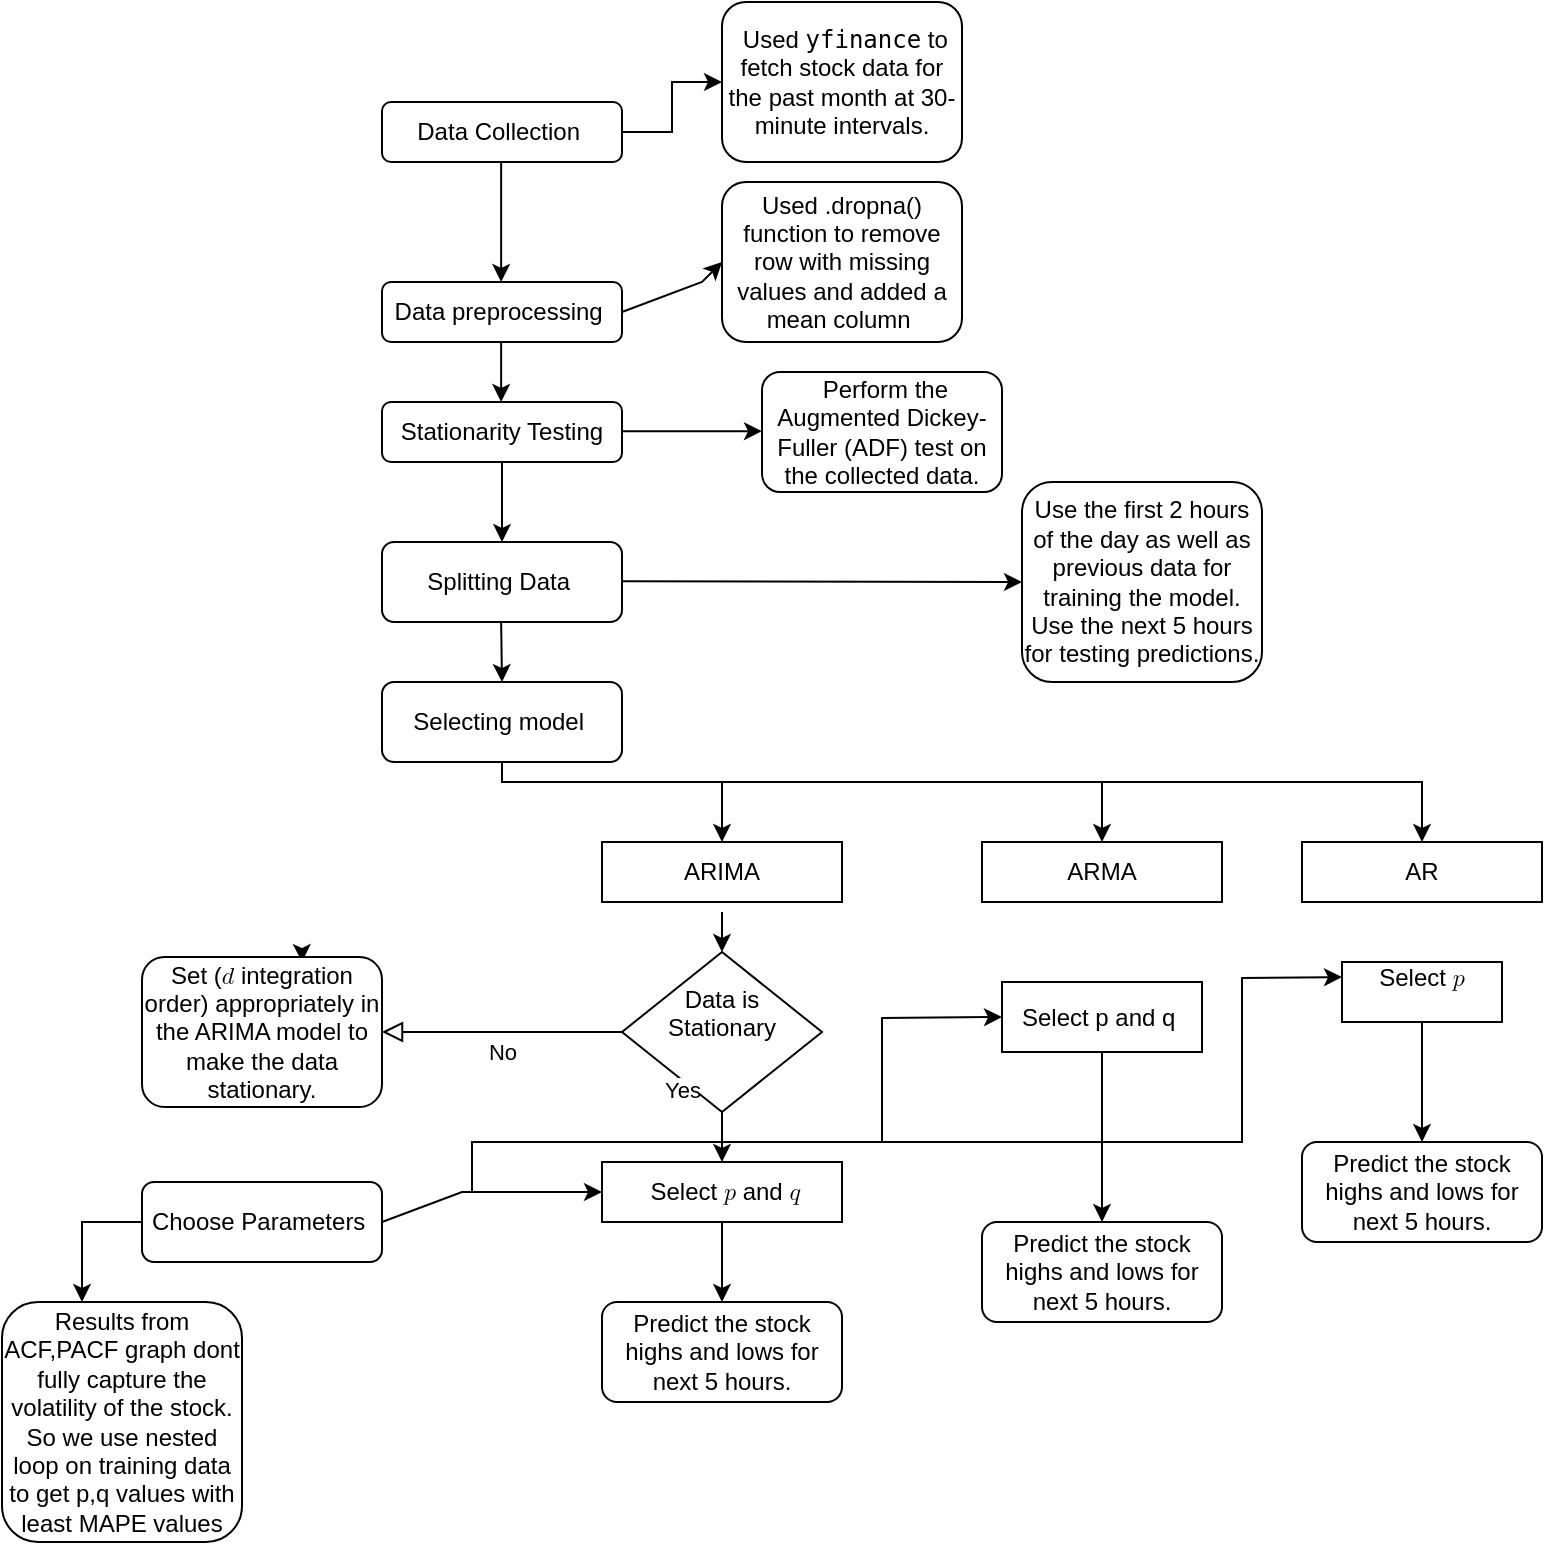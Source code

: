 <mxfile version="24.9.0">
  <diagram id="C5RBs43oDa-KdzZeNtuy" name="Page-1">
    <mxGraphModel dx="1932" dy="586" grid="1" gridSize="10" guides="1" tooltips="1" connect="1" arrows="1" fold="1" page="1" pageScale="1" pageWidth="827" pageHeight="1169" math="0" shadow="0">
      <root>
        <mxCell id="WIyWlLk6GJQsqaUBKTNV-0" />
        <mxCell id="WIyWlLk6GJQsqaUBKTNV-1" parent="WIyWlLk6GJQsqaUBKTNV-0" />
        <mxCell id="pkie72DDF1pU2QYnYePx-54" value="Predict the stock highs and lows for next 5 hours." style="rounded=1;whiteSpace=wrap;html=1;" vertex="1" parent="WIyWlLk6GJQsqaUBKTNV-1">
          <mxGeometry x="270" y="680" width="120" height="50" as="geometry" />
        </mxCell>
        <mxCell id="pkie72DDF1pU2QYnYePx-1" value="" style="edgeStyle=orthogonalEdgeStyle;rounded=0;orthogonalLoop=1;jettySize=auto;html=1;" edge="1" parent="WIyWlLk6GJQsqaUBKTNV-1" source="WIyWlLk6GJQsqaUBKTNV-3" target="pkie72DDF1pU2QYnYePx-2">
          <mxGeometry relative="1" as="geometry">
            <mxPoint x="380" y="100" as="targetPoint" />
          </mxGeometry>
        </mxCell>
        <mxCell id="WIyWlLk6GJQsqaUBKTNV-3" value="Data Collection&amp;nbsp;" style="rounded=1;whiteSpace=wrap;html=1;fontSize=12;glass=0;strokeWidth=1;shadow=0;" parent="WIyWlLk6GJQsqaUBKTNV-1" vertex="1">
          <mxGeometry x="160" y="80" width="120" height="30" as="geometry" />
        </mxCell>
        <mxCell id="WIyWlLk6GJQsqaUBKTNV-5" value="No" style="edgeStyle=orthogonalEdgeStyle;rounded=0;html=1;jettySize=auto;orthogonalLoop=1;fontSize=11;endArrow=block;endFill=0;endSize=8;strokeWidth=1;shadow=0;labelBackgroundColor=none;" parent="WIyWlLk6GJQsqaUBKTNV-1" source="WIyWlLk6GJQsqaUBKTNV-6" target="WIyWlLk6GJQsqaUBKTNV-7" edge="1">
          <mxGeometry y="10" relative="1" as="geometry">
            <mxPoint as="offset" />
          </mxGeometry>
        </mxCell>
        <mxCell id="WIyWlLk6GJQsqaUBKTNV-6" value="Data is Stationary&lt;div&gt;&lt;br&gt;&lt;/div&gt;" style="rhombus;whiteSpace=wrap;html=1;shadow=0;fontFamily=Helvetica;fontSize=12;align=center;strokeWidth=1;spacing=6;spacingTop=-4;" parent="WIyWlLk6GJQsqaUBKTNV-1" vertex="1">
          <mxGeometry x="280" y="505" width="100" height="80" as="geometry" />
        </mxCell>
        <mxCell id="pkie72DDF1pU2QYnYePx-17" style="edgeStyle=orthogonalEdgeStyle;rounded=0;orthogonalLoop=1;jettySize=auto;html=1;" edge="1" parent="WIyWlLk6GJQsqaUBKTNV-1">
          <mxGeometry relative="1" as="geometry">
            <mxPoint x="380.043" y="180" as="targetPoint" />
            <mxPoint x="380" y="180" as="sourcePoint" />
          </mxGeometry>
        </mxCell>
        <mxCell id="pkie72DDF1pU2QYnYePx-38" style="edgeStyle=orthogonalEdgeStyle;rounded=0;orthogonalLoop=1;jettySize=auto;html=1;exitX=0.5;exitY=0;exitDx=0;exitDy=0;" edge="1" parent="WIyWlLk6GJQsqaUBKTNV-1" source="WIyWlLk6GJQsqaUBKTNV-7">
          <mxGeometry relative="1" as="geometry">
            <mxPoint x="120.043" y="510" as="targetPoint" />
          </mxGeometry>
        </mxCell>
        <mxCell id="WIyWlLk6GJQsqaUBKTNV-7" value="Set (&lt;span class=&quot;katex&quot;&gt;&lt;span class=&quot;katex-mathml&quot;&gt;&lt;math xmlns=&quot;http://www.w3.org/1998/Math/MathML&quot;&gt;&lt;mrow&gt;&lt;mi&gt;d&lt;/mi&gt;&lt;/mrow&gt;d&lt;/math&gt;&lt;/span&gt;&lt;/span&gt;&amp;nbsp;integration order) appropriately in the ARIMA model to make the data stationary." style="rounded=1;whiteSpace=wrap;html=1;fontSize=12;glass=0;strokeWidth=1;shadow=0;" parent="WIyWlLk6GJQsqaUBKTNV-1" vertex="1">
          <mxGeometry x="40" y="507.5" width="120" height="75" as="geometry" />
        </mxCell>
        <mxCell id="WIyWlLk6GJQsqaUBKTNV-12" value="Choose Parameters&amp;nbsp;" style="rounded=1;whiteSpace=wrap;html=1;fontSize=12;glass=0;strokeWidth=1;shadow=0;" parent="WIyWlLk6GJQsqaUBKTNV-1" vertex="1">
          <mxGeometry x="40" y="620" width="120" height="40" as="geometry" />
        </mxCell>
        <mxCell id="pkie72DDF1pU2QYnYePx-2" value="&amp;nbsp;Used&amp;nbsp;&lt;code&gt;yfinance&lt;/code&gt; to fetch stock data for the past month at 30-minute intervals." style="rounded=1;whiteSpace=wrap;html=1;" vertex="1" parent="WIyWlLk6GJQsqaUBKTNV-1">
          <mxGeometry x="330" y="30" width="120" height="80" as="geometry" />
        </mxCell>
        <mxCell id="pkie72DDF1pU2QYnYePx-3" value="Used .dropna() function to remove row with missing values and added a mean column&amp;nbsp;" style="rounded=1;whiteSpace=wrap;html=1;" vertex="1" parent="WIyWlLk6GJQsqaUBKTNV-1">
          <mxGeometry x="330" y="120" width="120" height="80" as="geometry" />
        </mxCell>
        <mxCell id="pkie72DDF1pU2QYnYePx-4" value="Stationarity Testing" style="rounded=1;whiteSpace=wrap;html=1;" vertex="1" parent="WIyWlLk6GJQsqaUBKTNV-1">
          <mxGeometry x="160" y="230" width="120" height="30" as="geometry" />
        </mxCell>
        <mxCell id="pkie72DDF1pU2QYnYePx-7" value="&amp;nbsp;Perform the Augmented Dickey-Fuller (ADF) test on the collected data." style="rounded=1;whiteSpace=wrap;html=1;" vertex="1" parent="WIyWlLk6GJQsqaUBKTNV-1">
          <mxGeometry x="350" y="215" width="120" height="60" as="geometry" />
        </mxCell>
        <mxCell id="pkie72DDF1pU2QYnYePx-8" value="Use the first 2 hours of the day as well as previous data for training the model. Use the next 5 hours for testing predictions." style="rounded=1;whiteSpace=wrap;html=1;" vertex="1" parent="WIyWlLk6GJQsqaUBKTNV-1">
          <mxGeometry x="480" y="270" width="120" height="100" as="geometry" />
        </mxCell>
        <mxCell id="pkie72DDF1pU2QYnYePx-12" value="Splitting Data&amp;nbsp;" style="rounded=1;whiteSpace=wrap;html=1;" vertex="1" parent="WIyWlLk6GJQsqaUBKTNV-1">
          <mxGeometry x="160" y="300" width="120" height="40" as="geometry" />
        </mxCell>
        <mxCell id="pkie72DDF1pU2QYnYePx-13" value="Selecting model&amp;nbsp;" style="rounded=1;whiteSpace=wrap;html=1;" vertex="1" parent="WIyWlLk6GJQsqaUBKTNV-1">
          <mxGeometry x="160" y="370" width="120" height="40" as="geometry" />
        </mxCell>
        <mxCell id="pkie72DDF1pU2QYnYePx-14" value="ARMA" style="rounded=0;whiteSpace=wrap;html=1;" vertex="1" parent="WIyWlLk6GJQsqaUBKTNV-1">
          <mxGeometry x="460" y="450" width="120" height="30" as="geometry" />
        </mxCell>
        <mxCell id="pkie72DDF1pU2QYnYePx-15" value="AR" style="rounded=0;whiteSpace=wrap;html=1;" vertex="1" parent="WIyWlLk6GJQsqaUBKTNV-1">
          <mxGeometry x="620" y="450" width="120" height="30" as="geometry" />
        </mxCell>
        <mxCell id="pkie72DDF1pU2QYnYePx-16" value="ARIMA" style="rounded=0;whiteSpace=wrap;html=1;" vertex="1" parent="WIyWlLk6GJQsqaUBKTNV-1">
          <mxGeometry x="270" y="450" width="120" height="30" as="geometry" />
        </mxCell>
        <mxCell id="pkie72DDF1pU2QYnYePx-19" value="Select &lt;span class=&quot;katex&quot;&gt;&lt;span class=&quot;katex-mathml&quot;&gt;&lt;math xmlns=&quot;http://www.w3.org/1998/Math/MathML&quot;&gt;&lt;mrow&gt;&lt;mi&gt;p&lt;/mi&gt;&lt;/mrow&gt;p&lt;/math&gt;&lt;/span&gt;&lt;br&gt;&lt;/span&gt;&lt;div&gt;&lt;span class=&quot;katex&quot;&gt;&lt;br&gt;&lt;/span&gt;&lt;/div&gt;" style="rounded=0;whiteSpace=wrap;html=1;" vertex="1" parent="WIyWlLk6GJQsqaUBKTNV-1">
          <mxGeometry x="640" y="510" width="80" height="30" as="geometry" />
        </mxCell>
        <mxCell id="pkie72DDF1pU2QYnYePx-20" value="&amp;nbsp;Select &lt;span class=&quot;katex&quot;&gt;&lt;span class=&quot;katex-mathml&quot;&gt;&lt;math xmlns=&quot;http://www.w3.org/1998/Math/MathML&quot;&gt;&lt;mrow&gt;&lt;mi&gt;p&lt;/mi&gt;&lt;/mrow&gt;p&lt;/math&gt;&lt;/span&gt;&lt;/span&gt;&amp;nbsp;and &lt;span class=&quot;katex&quot;&gt;&lt;span class=&quot;katex-mathml&quot;&gt;&lt;math xmlns=&quot;http://www.w3.org/1998/Math/MathML&quot;&gt;&lt;mrow&gt;&lt;mi&gt;q&lt;/mi&gt;&lt;/mrow&gt;q&lt;/math&gt;&lt;/span&gt;&lt;br&gt;&lt;/span&gt;" style="rounded=0;whiteSpace=wrap;html=1;" vertex="1" parent="WIyWlLk6GJQsqaUBKTNV-1">
          <mxGeometry x="270" y="610" width="120" height="30" as="geometry" />
        </mxCell>
        <mxCell id="pkie72DDF1pU2QYnYePx-21" value="Select p and q&amp;nbsp;" style="rounded=0;whiteSpace=wrap;html=1;" vertex="1" parent="WIyWlLk6GJQsqaUBKTNV-1">
          <mxGeometry x="470" y="520" width="100" height="35" as="geometry" />
        </mxCell>
        <mxCell id="pkie72DDF1pU2QYnYePx-22" value="" style="endArrow=classic;html=1;rounded=0;" edge="1" parent="WIyWlLk6GJQsqaUBKTNV-1">
          <mxGeometry width="50" height="50" relative="1" as="geometry">
            <mxPoint x="219.57" y="110" as="sourcePoint" />
            <mxPoint x="219.57" y="170" as="targetPoint" />
          </mxGeometry>
        </mxCell>
        <mxCell id="pkie72DDF1pU2QYnYePx-23" value="Data preprocessing&amp;nbsp;" style="rounded=1;whiteSpace=wrap;html=1;" vertex="1" parent="WIyWlLk6GJQsqaUBKTNV-1">
          <mxGeometry x="160" y="170" width="120" height="30" as="geometry" />
        </mxCell>
        <mxCell id="pkie72DDF1pU2QYnYePx-25" value="" style="endArrow=classic;html=1;rounded=0;" edge="1" parent="WIyWlLk6GJQsqaUBKTNV-1">
          <mxGeometry width="50" height="50" relative="1" as="geometry">
            <mxPoint x="280" y="185" as="sourcePoint" />
            <mxPoint x="330" y="160" as="targetPoint" />
            <Array as="points">
              <mxPoint x="320" y="170" />
            </Array>
          </mxGeometry>
        </mxCell>
        <mxCell id="pkie72DDF1pU2QYnYePx-26" value="" style="endArrow=classic;html=1;rounded=0;" edge="1" parent="WIyWlLk6GJQsqaUBKTNV-1">
          <mxGeometry width="50" height="50" relative="1" as="geometry">
            <mxPoint x="219.57" y="200" as="sourcePoint" />
            <mxPoint x="219.57" y="230" as="targetPoint" />
            <Array as="points">
              <mxPoint x="219.57" y="200" />
            </Array>
          </mxGeometry>
        </mxCell>
        <mxCell id="pkie72DDF1pU2QYnYePx-27" value="" style="endArrow=classic;html=1;rounded=0;" edge="1" parent="WIyWlLk6GJQsqaUBKTNV-1">
          <mxGeometry width="50" height="50" relative="1" as="geometry">
            <mxPoint x="280" y="244.57" as="sourcePoint" />
            <mxPoint x="350" y="244.57" as="targetPoint" />
          </mxGeometry>
        </mxCell>
        <mxCell id="pkie72DDF1pU2QYnYePx-29" value="" style="endArrow=classic;html=1;rounded=0;exitX=0.5;exitY=1;exitDx=0;exitDy=0;" edge="1" parent="WIyWlLk6GJQsqaUBKTNV-1" source="pkie72DDF1pU2QYnYePx-4">
          <mxGeometry width="50" height="50" relative="1" as="geometry">
            <mxPoint x="200" y="290" as="sourcePoint" />
            <mxPoint x="220" y="300" as="targetPoint" />
          </mxGeometry>
        </mxCell>
        <mxCell id="pkie72DDF1pU2QYnYePx-31" value="" style="endArrow=classic;html=1;rounded=0;entryX=0;entryY=0.5;entryDx=0;entryDy=0;" edge="1" parent="WIyWlLk6GJQsqaUBKTNV-1" target="pkie72DDF1pU2QYnYePx-8">
          <mxGeometry width="50" height="50" relative="1" as="geometry">
            <mxPoint x="280" y="319.57" as="sourcePoint" />
            <mxPoint x="480" y="310" as="targetPoint" />
          </mxGeometry>
        </mxCell>
        <mxCell id="pkie72DDF1pU2QYnYePx-32" value="" style="endArrow=classic;html=1;rounded=0;" edge="1" parent="WIyWlLk6GJQsqaUBKTNV-1">
          <mxGeometry width="50" height="50" relative="1" as="geometry">
            <mxPoint x="219.57" y="340" as="sourcePoint" />
            <mxPoint x="220" y="370" as="targetPoint" />
          </mxGeometry>
        </mxCell>
        <mxCell id="pkie72DDF1pU2QYnYePx-33" value="" style="endArrow=classic;html=1;rounded=0;exitX=0.5;exitY=1;exitDx=0;exitDy=0;" edge="1" parent="WIyWlLk6GJQsqaUBKTNV-1" source="pkie72DDF1pU2QYnYePx-13">
          <mxGeometry width="50" height="50" relative="1" as="geometry">
            <mxPoint x="350" y="480" as="sourcePoint" />
            <mxPoint x="330" y="450" as="targetPoint" />
            <Array as="points">
              <mxPoint x="220" y="420" />
              <mxPoint x="330" y="420" />
            </Array>
          </mxGeometry>
        </mxCell>
        <mxCell id="pkie72DDF1pU2QYnYePx-34" value="" style="endArrow=classic;html=1;rounded=0;" edge="1" parent="WIyWlLk6GJQsqaUBKTNV-1">
          <mxGeometry width="50" height="50" relative="1" as="geometry">
            <mxPoint x="330" y="420" as="sourcePoint" />
            <mxPoint x="520" y="450" as="targetPoint" />
            <Array as="points">
              <mxPoint x="520" y="420" />
            </Array>
          </mxGeometry>
        </mxCell>
        <mxCell id="pkie72DDF1pU2QYnYePx-35" value="" style="endArrow=classic;html=1;rounded=0;entryX=0.5;entryY=0;entryDx=0;entryDy=0;" edge="1" parent="WIyWlLk6GJQsqaUBKTNV-1" target="pkie72DDF1pU2QYnYePx-15">
          <mxGeometry width="50" height="50" relative="1" as="geometry">
            <mxPoint x="520" y="420" as="sourcePoint" />
            <mxPoint x="680" y="440" as="targetPoint" />
            <Array as="points">
              <mxPoint x="680" y="420" />
            </Array>
          </mxGeometry>
        </mxCell>
        <mxCell id="pkie72DDF1pU2QYnYePx-37" value="" style="endArrow=classic;html=1;rounded=0;" edge="1" parent="WIyWlLk6GJQsqaUBKTNV-1">
          <mxGeometry width="50" height="50" relative="1" as="geometry">
            <mxPoint x="330" y="485" as="sourcePoint" />
            <mxPoint x="330" y="505" as="targetPoint" />
          </mxGeometry>
        </mxCell>
        <mxCell id="pkie72DDF1pU2QYnYePx-41" value="" style="endArrow=classic;html=1;rounded=0;exitX=0.5;exitY=1;exitDx=0;exitDy=0;" edge="1" parent="WIyWlLk6GJQsqaUBKTNV-1" source="WIyWlLk6GJQsqaUBKTNV-6">
          <mxGeometry width="50" height="50" relative="1" as="geometry">
            <mxPoint x="350" y="600" as="sourcePoint" />
            <mxPoint x="330" y="610" as="targetPoint" />
          </mxGeometry>
        </mxCell>
        <mxCell id="pkie72DDF1pU2QYnYePx-42" value="" style="endArrow=classic;html=1;rounded=0;" edge="1" parent="WIyWlLk6GJQsqaUBKTNV-1">
          <mxGeometry width="50" height="50" relative="1" as="geometry">
            <mxPoint x="160" y="640" as="sourcePoint" />
            <mxPoint x="270" y="625" as="targetPoint" />
            <Array as="points">
              <mxPoint x="200" y="625" />
            </Array>
          </mxGeometry>
        </mxCell>
        <mxCell id="pkie72DDF1pU2QYnYePx-44" value="Yes&lt;div&gt;&lt;br&gt;&lt;/div&gt;" style="edgeLabel;html=1;align=center;verticalAlign=middle;resizable=0;points=[];" vertex="1" connectable="0" parent="pkie72DDF1pU2QYnYePx-42">
          <mxGeometry x="-0.164" y="2" relative="1" as="geometry">
            <mxPoint x="105" y="-42" as="offset" />
          </mxGeometry>
        </mxCell>
        <mxCell id="pkie72DDF1pU2QYnYePx-46" value="" style="endArrow=classic;html=1;rounded=0;entryX=0;entryY=0.5;entryDx=0;entryDy=0;" edge="1" parent="WIyWlLk6GJQsqaUBKTNV-1" target="pkie72DDF1pU2QYnYePx-21">
          <mxGeometry width="50" height="50" relative="1" as="geometry">
            <mxPoint x="205" y="625" as="sourcePoint" />
            <mxPoint x="410" y="540" as="targetPoint" />
            <Array as="points">
              <mxPoint x="205" y="600" />
              <mxPoint x="410" y="600" />
              <mxPoint x="410" y="538" />
            </Array>
          </mxGeometry>
        </mxCell>
        <mxCell id="pkie72DDF1pU2QYnYePx-47" value="" style="endArrow=classic;html=1;rounded=0;entryX=0;entryY=0.25;entryDx=0;entryDy=0;" edge="1" parent="WIyWlLk6GJQsqaUBKTNV-1" target="pkie72DDF1pU2QYnYePx-19">
          <mxGeometry width="50" height="50" relative="1" as="geometry">
            <mxPoint x="410" y="600" as="sourcePoint" />
            <mxPoint x="590" y="520" as="targetPoint" />
            <Array as="points">
              <mxPoint x="590" y="600" />
              <mxPoint x="590" y="518" />
            </Array>
          </mxGeometry>
        </mxCell>
        <mxCell id="pkie72DDF1pU2QYnYePx-51" value="Results from ACF,PACF graph dont fully capture the volatility of the stock. So we use nested loop on training data to get p,q values with least MAPE values" style="rounded=1;whiteSpace=wrap;html=1;" vertex="1" parent="WIyWlLk6GJQsqaUBKTNV-1">
          <mxGeometry x="-30" y="680" width="120" height="120" as="geometry" />
        </mxCell>
        <mxCell id="pkie72DDF1pU2QYnYePx-53" value="" style="endArrow=classic;html=1;rounded=0;exitX=0;exitY=0.5;exitDx=0;exitDy=0;" edge="1" parent="WIyWlLk6GJQsqaUBKTNV-1" source="WIyWlLk6GJQsqaUBKTNV-12">
          <mxGeometry width="50" height="50" relative="1" as="geometry">
            <mxPoint x="400" y="700" as="sourcePoint" />
            <mxPoint x="10" y="680" as="targetPoint" />
            <Array as="points">
              <mxPoint x="10" y="640" />
            </Array>
          </mxGeometry>
        </mxCell>
        <mxCell id="pkie72DDF1pU2QYnYePx-55" value="" style="endArrow=classic;html=1;rounded=0;exitX=0.5;exitY=1;exitDx=0;exitDy=0;entryX=0.5;entryY=0;entryDx=0;entryDy=0;" edge="1" parent="WIyWlLk6GJQsqaUBKTNV-1" source="pkie72DDF1pU2QYnYePx-20" target="pkie72DDF1pU2QYnYePx-54">
          <mxGeometry width="50" height="50" relative="1" as="geometry">
            <mxPoint x="430" y="670" as="sourcePoint" />
            <mxPoint x="480" y="620" as="targetPoint" />
          </mxGeometry>
        </mxCell>
        <mxCell id="pkie72DDF1pU2QYnYePx-56" value="Predict the stock highs and lows for next 5 hours." style="rounded=1;whiteSpace=wrap;html=1;" vertex="1" parent="WIyWlLk6GJQsqaUBKTNV-1">
          <mxGeometry x="460" y="640" width="120" height="50" as="geometry" />
        </mxCell>
        <mxCell id="pkie72DDF1pU2QYnYePx-57" value="Predict the stock highs and lows for next 5 hours." style="rounded=1;whiteSpace=wrap;html=1;" vertex="1" parent="WIyWlLk6GJQsqaUBKTNV-1">
          <mxGeometry x="620" y="600" width="120" height="50" as="geometry" />
        </mxCell>
        <mxCell id="pkie72DDF1pU2QYnYePx-58" value="" style="endArrow=classic;html=1;rounded=0;entryX=0.5;entryY=0;entryDx=0;entryDy=0;exitX=0.5;exitY=1;exitDx=0;exitDy=0;" edge="1" parent="WIyWlLk6GJQsqaUBKTNV-1" source="pkie72DDF1pU2QYnYePx-21" target="pkie72DDF1pU2QYnYePx-56">
          <mxGeometry width="50" height="50" relative="1" as="geometry">
            <mxPoint x="520" y="560" as="sourcePoint" />
            <mxPoint x="550" y="560" as="targetPoint" />
          </mxGeometry>
        </mxCell>
        <mxCell id="pkie72DDF1pU2QYnYePx-61" value="" style="endArrow=classic;html=1;rounded=0;exitX=0.5;exitY=1;exitDx=0;exitDy=0;entryX=0.5;entryY=0;entryDx=0;entryDy=0;" edge="1" parent="WIyWlLk6GJQsqaUBKTNV-1" source="pkie72DDF1pU2QYnYePx-19" target="pkie72DDF1pU2QYnYePx-57">
          <mxGeometry width="50" height="50" relative="1" as="geometry">
            <mxPoint x="380" y="690" as="sourcePoint" />
            <mxPoint x="430" y="640" as="targetPoint" />
          </mxGeometry>
        </mxCell>
      </root>
    </mxGraphModel>
  </diagram>
</mxfile>
